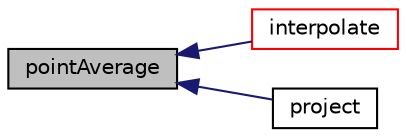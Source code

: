 digraph "pointAverage"
{
  bgcolor="transparent";
  edge [fontname="Helvetica",fontsize="10",labelfontname="Helvetica",labelfontsize="10"];
  node [fontname="Helvetica",fontsize="10",shape=record];
  rankdir="LR";
  Node1 [label="pointAverage",height=0.2,width=0.4,color="black", fillcolor="grey75", style="filled", fontcolor="black"];
  Node1 -> Node2 [dir="back",color="midnightblue",fontsize="10",style="solid",fontname="Helvetica"];
  Node2 [label="interpolate",height=0.2,width=0.4,color="red",URL="$a02307.html#abda65af9915532584cc22024a2e1a35e",tooltip="Interpolation requested for surface. "];
  Node1 -> Node3 [dir="back",color="midnightblue",fontsize="10",style="solid",fontname="Helvetica"];
  Node3 [label="project",height=0.2,width=0.4,color="black",URL="$a02307.html#a172ba16bd5e06e81a430254410b8b96a"];
}

